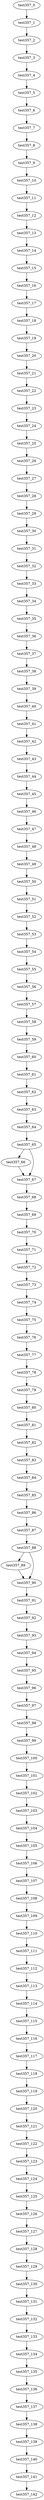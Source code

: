 digraph G {
test357_0->test357_1;
test357_1->test357_2;
test357_2->test357_3;
test357_3->test357_4;
test357_4->test357_5;
test357_5->test357_6;
test357_6->test357_7;
test357_7->test357_8;
test357_8->test357_9;
test357_9->test357_10;
test357_10->test357_11;
test357_11->test357_12;
test357_12->test357_13;
test357_13->test357_14;
test357_14->test357_15;
test357_15->test357_16;
test357_16->test357_17;
test357_17->test357_18;
test357_18->test357_19;
test357_19->test357_20;
test357_20->test357_21;
test357_21->test357_22;
test357_22->test357_23;
test357_23->test357_24;
test357_24->test357_25;
test357_25->test357_26;
test357_26->test357_27;
test357_27->test357_28;
test357_28->test357_29;
test357_29->test357_30;
test357_30->test357_31;
test357_31->test357_32;
test357_32->test357_33;
test357_33->test357_34;
test357_34->test357_35;
test357_35->test357_36;
test357_36->test357_37;
test357_37->test357_38;
test357_38->test357_39;
test357_39->test357_40;
test357_40->test357_41;
test357_41->test357_42;
test357_42->test357_43;
test357_43->test357_44;
test357_44->test357_45;
test357_45->test357_46;
test357_46->test357_47;
test357_47->test357_48;
test357_48->test357_49;
test357_49->test357_50;
test357_50->test357_51;
test357_51->test357_52;
test357_52->test357_53;
test357_53->test357_54;
test357_54->test357_55;
test357_55->test357_56;
test357_56->test357_57;
test357_57->test357_58;
test357_58->test357_59;
test357_59->test357_60;
test357_60->test357_61;
test357_61->test357_62;
test357_62->test357_63;
test357_63->test357_64;
test357_64->test357_65;
test357_65->test357_66;
test357_65->test357_67;
test357_66->test357_67;
test357_67->test357_68;
test357_68->test357_69;
test357_69->test357_70;
test357_70->test357_71;
test357_71->test357_72;
test357_72->test357_73;
test357_73->test357_74;
test357_74->test357_75;
test357_75->test357_76;
test357_76->test357_77;
test357_77->test357_78;
test357_78->test357_79;
test357_79->test357_80;
test357_80->test357_81;
test357_81->test357_82;
test357_82->test357_83;
test357_83->test357_84;
test357_84->test357_85;
test357_85->test357_86;
test357_86->test357_87;
test357_87->test357_88;
test357_88->test357_89;
test357_88->test357_90;
test357_89->test357_90;
test357_90->test357_91;
test357_91->test357_92;
test357_92->test357_93;
test357_93->test357_94;
test357_94->test357_95;
test357_95->test357_96;
test357_96->test357_97;
test357_97->test357_98;
test357_98->test357_99;
test357_99->test357_100;
test357_100->test357_101;
test357_101->test357_102;
test357_102->test357_103;
test357_103->test357_104;
test357_104->test357_105;
test357_105->test357_106;
test357_106->test357_107;
test357_107->test357_108;
test357_108->test357_109;
test357_109->test357_110;
test357_110->test357_111;
test357_111->test357_112;
test357_112->test357_113;
test357_113->test357_114;
test357_114->test357_115;
test357_115->test357_116;
test357_116->test357_117;
test357_117->test357_118;
test357_118->test357_119;
test357_119->test357_120;
test357_120->test357_121;
test357_121->test357_122;
test357_122->test357_123;
test357_123->test357_124;
test357_124->test357_125;
test357_125->test357_126;
test357_126->test357_127;
test357_127->test357_128;
test357_128->test357_129;
test357_129->test357_130;
test357_130->test357_131;
test357_131->test357_132;
test357_132->test357_133;
test357_133->test357_134;
test357_134->test357_135;
test357_135->test357_136;
test357_136->test357_137;
test357_137->test357_138;
test357_138->test357_139;
test357_139->test357_140;
test357_140->test357_141;
test357_141->test357_142;

}
